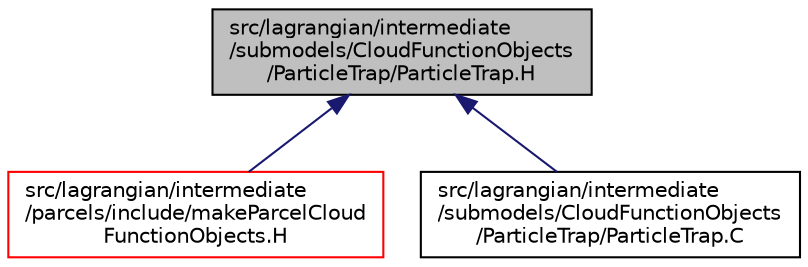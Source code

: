 digraph "src/lagrangian/intermediate/submodels/CloudFunctionObjects/ParticleTrap/ParticleTrap.H"
{
  bgcolor="transparent";
  edge [fontname="Helvetica",fontsize="10",labelfontname="Helvetica",labelfontsize="10"];
  node [fontname="Helvetica",fontsize="10",shape=record];
  Node319 [label="src/lagrangian/intermediate\l/submodels/CloudFunctionObjects\l/ParticleTrap/ParticleTrap.H",height=0.2,width=0.4,color="black", fillcolor="grey75", style="filled", fontcolor="black"];
  Node319 -> Node320 [dir="back",color="midnightblue",fontsize="10",style="solid",fontname="Helvetica"];
  Node320 [label="src/lagrangian/intermediate\l/parcels/include/makeParcelCloud\lFunctionObjects.H",height=0.2,width=0.4,color="red",URL="$a06011.html"];
  Node319 -> Node328 [dir="back",color="midnightblue",fontsize="10",style="solid",fontname="Helvetica"];
  Node328 [label="src/lagrangian/intermediate\l/submodels/CloudFunctionObjects\l/ParticleTrap/ParticleTrap.C",height=0.2,width=0.4,color="black",URL="$a06266.html"];
}
